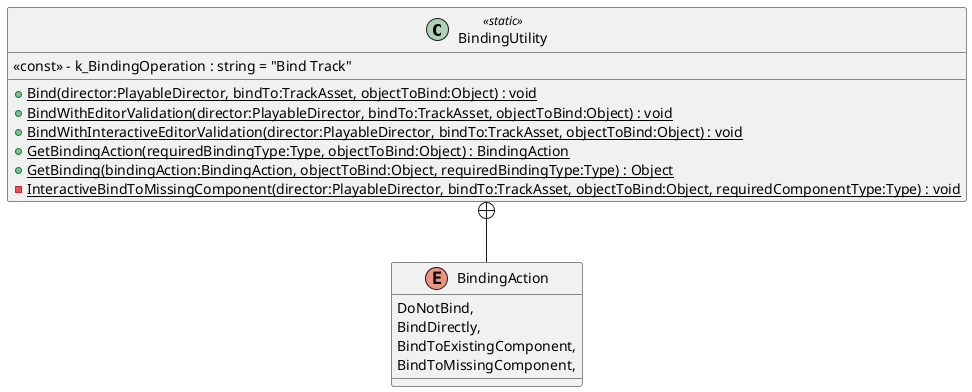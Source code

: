 @startuml
class BindingUtility <<static>> {
    <<const>> - k_BindingOperation : string = "Bind Track"
    + {static} Bind(director:PlayableDirector, bindTo:TrackAsset, objectToBind:Object) : void
    + {static} BindWithEditorValidation(director:PlayableDirector, bindTo:TrackAsset, objectToBind:Object) : void
    + {static} BindWithInteractiveEditorValidation(director:PlayableDirector, bindTo:TrackAsset, objectToBind:Object) : void
    + {static} GetBindingAction(requiredBindingType:Type, objectToBind:Object) : BindingAction
    + {static} GetBinding(bindingAction:BindingAction, objectToBind:Object, requiredBindingType:Type) : Object
    {static} - InteractiveBindToMissingComponent(director:PlayableDirector, bindTo:TrackAsset, objectToBind:Object, requiredComponentType:Type) : void
}
enum BindingAction {
    DoNotBind,
    BindDirectly,
    BindToExistingComponent,
    BindToMissingComponent,
}
BindingUtility +-- BindingAction
@enduml
